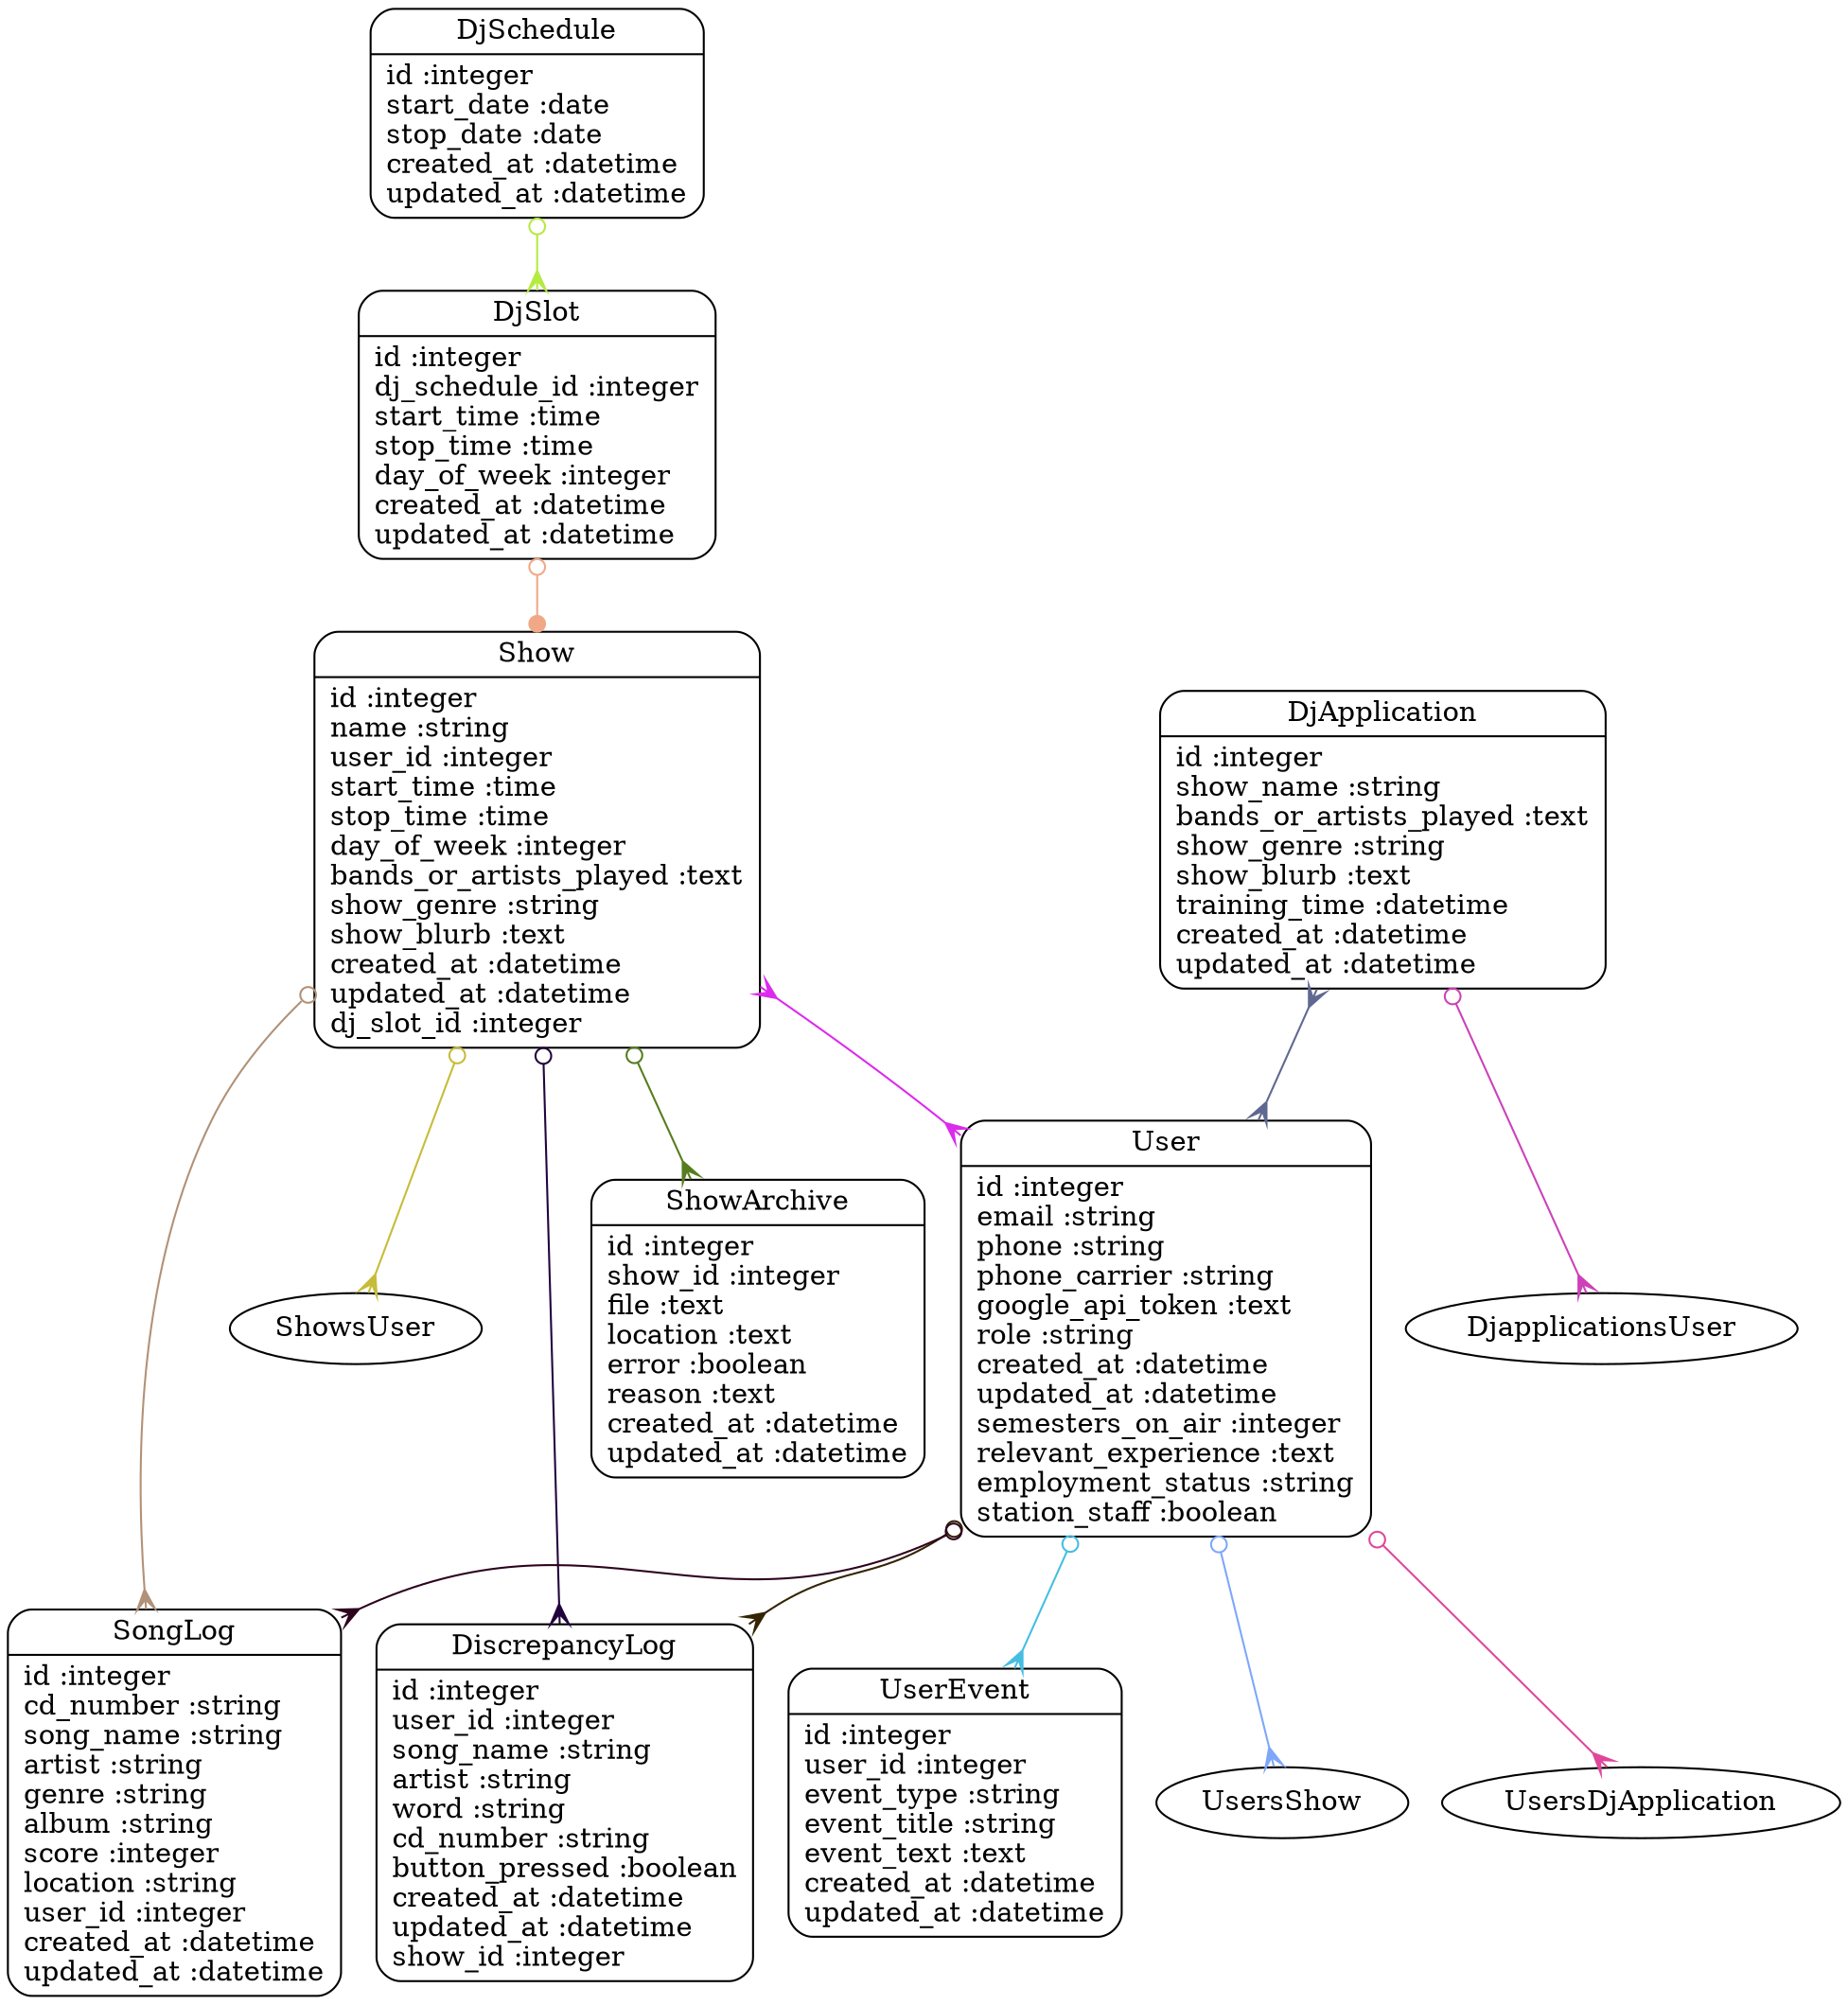digraph models_diagram {
	graph[overlap=false, splines=true]
	"DiscrepancyLog" [shape=Mrecord, label="{DiscrepancyLog|id :integer\luser_id :integer\lsong_name :string\lartist :string\lword :string\lcd_number :string\lbutton_pressed :boolean\lcreated_at :datetime\lupdated_at :datetime\lshow_id :integer\l}"]
	"DjApplication" [shape=Mrecord, label="{DjApplication|id :integer\lshow_name :string\lbands_or_artists_played :text\lshow_genre :string\lshow_blurb :text\ltraining_time :datetime\lcreated_at :datetime\lupdated_at :datetime\l}"]
	"DjSchedule" [shape=Mrecord, label="{DjSchedule|id :integer\lstart_date :date\lstop_date :date\lcreated_at :datetime\lupdated_at :datetime\l}"]
	"DjSlot" [shape=Mrecord, label="{DjSlot|id :integer\ldj_schedule_id :integer\lstart_time :time\lstop_time :time\lday_of_week :integer\lcreated_at :datetime\lupdated_at :datetime\l}"]
	"Show" [shape=Mrecord, label="{Show|id :integer\lname :string\luser_id :integer\lstart_time :time\lstop_time :time\lday_of_week :integer\lbands_or_artists_played :text\lshow_genre :string\lshow_blurb :text\lcreated_at :datetime\lupdated_at :datetime\ldj_slot_id :integer\l}"]
	"ShowArchive" [shape=Mrecord, label="{ShowArchive|id :integer\lshow_id :integer\lfile :text\llocation :text\lerror :boolean\lreason :text\lcreated_at :datetime\lupdated_at :datetime\l}"]
	"SongLog" [shape=Mrecord, label="{SongLog|id :integer\lcd_number :string\lsong_name :string\lartist :string\lgenre :string\lalbum :string\lscore :integer\llocation :string\luser_id :integer\lcreated_at :datetime\lupdated_at :datetime\l}"]
	"User" [shape=Mrecord, label="{User|id :integer\lemail :string\lphone :string\lphone_carrier :string\lgoogle_api_token :text\lrole :string\lcreated_at :datetime\lupdated_at :datetime\lsemesters_on_air :integer\lrelevant_experience :text\lemployment_status :string\lstation_staff :boolean\l}"]
	"UserEvent" [shape=Mrecord, label="{UserEvent|id :integer\luser_id :integer\levent_type :string\levent_title :string\levent_text :text\lcreated_at :datetime\lupdated_at :datetime\l}"]
	"DjApplication" -> "DjapplicationsUser" [arrowtail=odot, arrowhead=crow, dir=both color="#CD41B8"]
	"DjApplication" -> "User" [arrowtail=crow, arrowhead=crow, dir=both color="#5F6890"]
	"DjSchedule" -> "DjSlot" [arrowtail=odot, arrowhead=crow, dir=both color="#B5EA43"]
	"DjSlot" -> "Show" [arrowtail=odot, arrowhead=dot, dir=both color="#F1A886"]
	"Show" -> "ShowsUser" [arrowtail=odot, arrowhead=crow, dir=both color="#C6BC38"]
	"Show" -> "User" [arrowtail=crow, arrowhead=crow, dir=both color="#DB2BED"]
	"Show" -> "SongLog" [arrowtail=odot, arrowhead=crow, dir=both color="#B19177"]
	"Show" -> "DiscrepancyLog" [arrowtail=odot, arrowhead=crow, dir=both color="#21043D"]
	"Show" -> "ShowArchive" [arrowtail=odot, arrowhead=crow, dir=both color="#557D1F"]
	"User" -> "SongLog" [arrowtail=odot, arrowhead=crow, dir=both color="#2D031E"]
	"User" -> "DiscrepancyLog" [arrowtail=odot, arrowhead=crow, dir=both color="#342404"]
	"User" -> "UserEvent" [arrowtail=odot, arrowhead=crow, dir=both color="#46BEE1"]
	"User" -> "UsersShow" [arrowtail=odot, arrowhead=crow, dir=both color="#7EA7FA"]
	"User" -> "UsersDjApplication" [arrowtail=odot, arrowhead=crow, dir=both color="#DF479A"]
}
